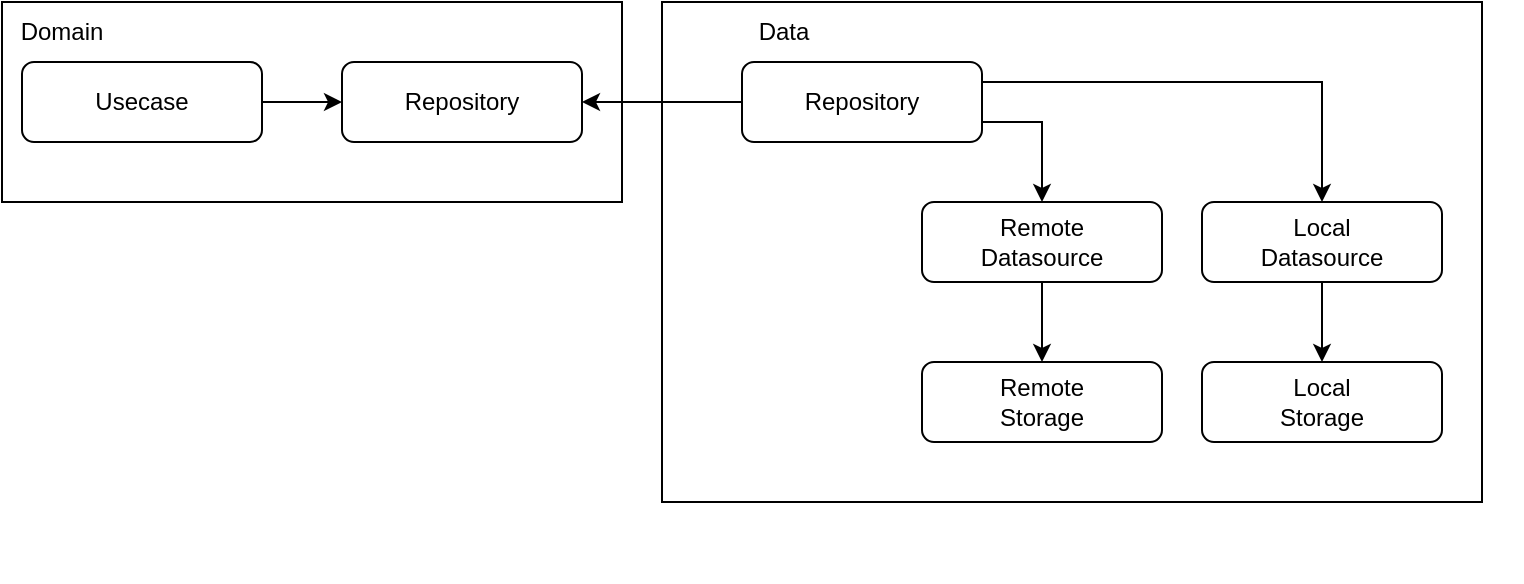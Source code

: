 <mxfile version="26.0.16">
  <diagram id="C5RBs43oDa-KdzZeNtuy" name="Page-1">
    <mxGraphModel dx="794" dy="1191" grid="1" gridSize="10" guides="1" tooltips="1" connect="1" arrows="1" fold="1" page="1" pageScale="1" pageWidth="827" pageHeight="1169" math="0" shadow="0">
      <root>
        <mxCell id="WIyWlLk6GJQsqaUBKTNV-0" />
        <mxCell id="WIyWlLk6GJQsqaUBKTNV-1" parent="WIyWlLk6GJQsqaUBKTNV-0" />
        <mxCell id="B5cAV-zVlJllkVHUMoAS-8" value="" style="group" vertex="1" connectable="0" parent="WIyWlLk6GJQsqaUBKTNV-1">
          <mxGeometry x="380" y="10" width="410" height="290" as="geometry" />
        </mxCell>
        <mxCell id="B5cAV-zVlJllkVHUMoAS-5" value="" style="rounded=0;whiteSpace=wrap;html=1;" vertex="1" parent="B5cAV-zVlJllkVHUMoAS-8">
          <mxGeometry x="-20" width="410" height="250" as="geometry" />
        </mxCell>
        <mxCell id="B5cAV-zVlJllkVHUMoAS-7" value="Data" style="text;html=1;align=center;verticalAlign=middle;whiteSpace=wrap;rounded=0;" vertex="1" parent="B5cAV-zVlJllkVHUMoAS-8">
          <mxGeometry width="82" height="30" as="geometry" />
        </mxCell>
        <mxCell id="B5cAV-zVlJllkVHUMoAS-10" value="" style="edgeStyle=orthogonalEdgeStyle;rounded=0;orthogonalLoop=1;jettySize=auto;html=1;exitX=1;exitY=0.75;exitDx=0;exitDy=0;" edge="1" parent="B5cAV-zVlJllkVHUMoAS-8" source="B5cAV-zVlJllkVHUMoAS-0" target="WIyWlLk6GJQsqaUBKTNV-7">
          <mxGeometry relative="1" as="geometry" />
        </mxCell>
        <mxCell id="B5cAV-zVlJllkVHUMoAS-0" value="Repository" style="rounded=1;whiteSpace=wrap;html=1;fontSize=12;glass=0;strokeWidth=1;shadow=0;" vertex="1" parent="B5cAV-zVlJllkVHUMoAS-8">
          <mxGeometry x="20" y="30" width="120" height="40" as="geometry" />
        </mxCell>
        <mxCell id="B5cAV-zVlJllkVHUMoAS-16" value="" style="edgeStyle=orthogonalEdgeStyle;rounded=0;orthogonalLoop=1;jettySize=auto;html=1;" edge="1" parent="B5cAV-zVlJllkVHUMoAS-8" source="WIyWlLk6GJQsqaUBKTNV-7" target="WIyWlLk6GJQsqaUBKTNV-12">
          <mxGeometry relative="1" as="geometry" />
        </mxCell>
        <mxCell id="WIyWlLk6GJQsqaUBKTNV-7" value="&lt;div&gt;Remote&lt;/div&gt;Datasource" style="rounded=1;whiteSpace=wrap;html=1;fontSize=12;glass=0;strokeWidth=1;shadow=0;" parent="B5cAV-zVlJllkVHUMoAS-8" vertex="1">
          <mxGeometry x="110" y="100" width="120" height="40" as="geometry" />
        </mxCell>
        <mxCell id="WIyWlLk6GJQsqaUBKTNV-12" value="Remote&lt;div&gt;Storage&lt;/div&gt;" style="rounded=1;whiteSpace=wrap;html=1;fontSize=12;glass=0;strokeWidth=1;shadow=0;" parent="B5cAV-zVlJllkVHUMoAS-8" vertex="1">
          <mxGeometry x="110" y="180" width="120" height="40" as="geometry" />
        </mxCell>
        <mxCell id="B5cAV-zVlJllkVHUMoAS-11" value="Local&lt;div&gt;Storage&lt;/div&gt;" style="rounded=1;whiteSpace=wrap;html=1;fontSize=12;glass=0;strokeWidth=1;shadow=0;" vertex="1" parent="B5cAV-zVlJllkVHUMoAS-8">
          <mxGeometry x="250" y="180" width="120" height="40" as="geometry" />
        </mxCell>
        <mxCell id="B5cAV-zVlJllkVHUMoAS-15" value="" style="edgeStyle=orthogonalEdgeStyle;rounded=0;orthogonalLoop=1;jettySize=auto;html=1;" edge="1" parent="B5cAV-zVlJllkVHUMoAS-8" source="B5cAV-zVlJllkVHUMoAS-12" target="B5cAV-zVlJllkVHUMoAS-11">
          <mxGeometry relative="1" as="geometry" />
        </mxCell>
        <mxCell id="B5cAV-zVlJllkVHUMoAS-12" value="&lt;div&gt;Local&lt;/div&gt;Datasource" style="rounded=1;whiteSpace=wrap;html=1;fontSize=12;glass=0;strokeWidth=1;shadow=0;" vertex="1" parent="B5cAV-zVlJllkVHUMoAS-8">
          <mxGeometry x="250" y="100" width="120" height="40" as="geometry" />
        </mxCell>
        <mxCell id="B5cAV-zVlJllkVHUMoAS-14" value="" style="edgeStyle=orthogonalEdgeStyle;rounded=0;orthogonalLoop=1;jettySize=auto;html=1;" edge="1" parent="B5cAV-zVlJllkVHUMoAS-8" source="B5cAV-zVlJllkVHUMoAS-0" target="B5cAV-zVlJllkVHUMoAS-12">
          <mxGeometry relative="1" as="geometry">
            <mxPoint x="240" y="50" as="targetPoint" />
            <Array as="points">
              <mxPoint x="310" y="40" />
            </Array>
          </mxGeometry>
        </mxCell>
        <mxCell id="B5cAV-zVlJllkVHUMoAS-6" value="" style="group" vertex="1" connectable="0" parent="WIyWlLk6GJQsqaUBKTNV-1">
          <mxGeometry x="30" y="10" width="310" height="100" as="geometry" />
        </mxCell>
        <mxCell id="B5cAV-zVlJllkVHUMoAS-2" value="" style="rounded=0;whiteSpace=wrap;html=1;" vertex="1" parent="B5cAV-zVlJllkVHUMoAS-6">
          <mxGeometry width="310" height="100" as="geometry" />
        </mxCell>
        <mxCell id="B5cAV-zVlJllkVHUMoAS-3" value="Domain" style="text;html=1;align=center;verticalAlign=middle;whiteSpace=wrap;rounded=0;" vertex="1" parent="B5cAV-zVlJllkVHUMoAS-6">
          <mxGeometry width="60" height="30" as="geometry" />
        </mxCell>
        <mxCell id="B5cAV-zVlJllkVHUMoAS-4" style="edgeStyle=orthogonalEdgeStyle;rounded=0;orthogonalLoop=1;jettySize=auto;html=1;exitX=1;exitY=0.5;exitDx=0;exitDy=0;" edge="1" parent="WIyWlLk6GJQsqaUBKTNV-1" source="WIyWlLk6GJQsqaUBKTNV-3" target="B5cAV-zVlJllkVHUMoAS-1">
          <mxGeometry relative="1" as="geometry" />
        </mxCell>
        <mxCell id="WIyWlLk6GJQsqaUBKTNV-3" value="Usecase" style="rounded=1;whiteSpace=wrap;html=1;fontSize=12;glass=0;strokeWidth=1;shadow=0;" parent="WIyWlLk6GJQsqaUBKTNV-1" vertex="1">
          <mxGeometry x="40" y="40" width="120" height="40" as="geometry" />
        </mxCell>
        <mxCell id="B5cAV-zVlJllkVHUMoAS-1" value="Repository" style="rounded=1;whiteSpace=wrap;html=1;fontSize=12;glass=0;strokeWidth=1;shadow=0;" vertex="1" parent="WIyWlLk6GJQsqaUBKTNV-1">
          <mxGeometry x="200" y="40" width="120" height="40" as="geometry" />
        </mxCell>
        <mxCell id="B5cAV-zVlJllkVHUMoAS-9" style="edgeStyle=orthogonalEdgeStyle;rounded=0;orthogonalLoop=1;jettySize=auto;html=1;exitX=0;exitY=0.5;exitDx=0;exitDy=0;entryX=1;entryY=0.5;entryDx=0;entryDy=0;" edge="1" parent="WIyWlLk6GJQsqaUBKTNV-1" source="B5cAV-zVlJllkVHUMoAS-0" target="B5cAV-zVlJllkVHUMoAS-1">
          <mxGeometry relative="1" as="geometry" />
        </mxCell>
      </root>
    </mxGraphModel>
  </diagram>
</mxfile>
